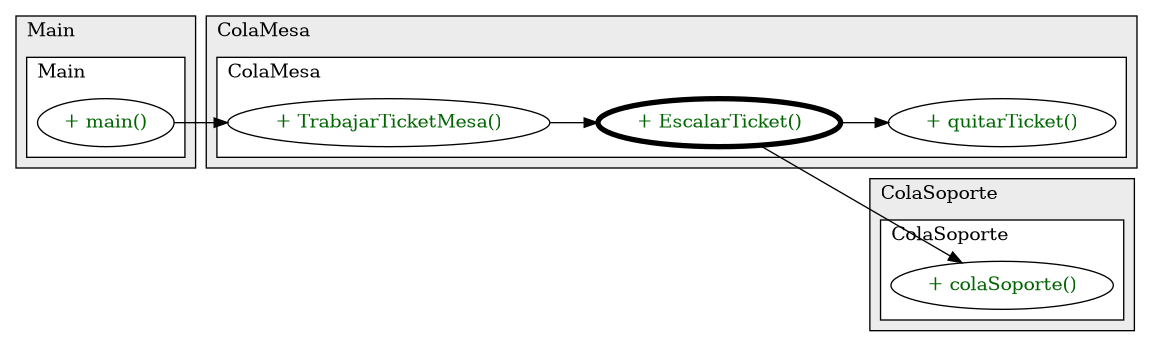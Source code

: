 @startuml

/' diagram meta data start
config=CallConfiguration;
{
  "rootMethod": "ColaMesa#EscalarTicket()",
  "projectClassification": {
    "searchMode": "OpenProject", // OpenProject, AllProjects
    "includedProjects": "",
    "pathEndKeywords": "*.impl",
    "isClientPath": "",
    "isClientName": "",
    "isTestPath": "",
    "isTestName": "",
    "isMappingPath": "",
    "isMappingName": "",
    "isDataAccessPath": "",
    "isDataAccessName": "",
    "isDataStructurePath": "",
    "isDataStructureName": "",
    "isInterfaceStructuresPath": "",
    "isInterfaceStructuresName": "",
    "isEntryPointPath": "",
    "isEntryPointName": "",
    "treatFinalFieldsAsMandatory": false
  },
  "graphRestriction": {
    "classPackageExcludeFilter": "",
    "classPackageIncludeFilter": "",
    "classNameExcludeFilter": "",
    "classNameIncludeFilter": "",
    "methodNameExcludeFilter": "",
    "methodNameIncludeFilter": "",
    "removeByInheritance": "", // inheritance/annotation based filtering is done in a second step
    "removeByAnnotation": "",
    "removeByClassPackage": "", // cleanup the graph after inheritance/annotation based filtering is done
    "removeByClassName": "",
    "cutMappings": false,
    "cutEnum": true,
    "cutTests": true,
    "cutClient": true,
    "cutDataAccess": true,
    "cutInterfaceStructures": true,
    "cutDataStructures": true,
    "cutGetterAndSetter": true,
    "cutConstructors": true
  },
  "graphTraversal": {
    "forwardDepth": 3,
    "backwardDepth": 3,
    "classPackageExcludeFilter": "",
    "classPackageIncludeFilter": "",
    "classNameExcludeFilter": "",
    "classNameIncludeFilter": "",
    "methodNameExcludeFilter": "",
    "methodNameIncludeFilter": "",
    "hideMappings": false,
    "hideDataStructures": false,
    "hidePrivateMethods": true,
    "hideInterfaceCalls": true, // indirection: implementation -> interface (is hidden) -> implementation
    "onlyShowApplicationEntryPoints": false, // root node is included
    "useMethodCallsForStructureDiagram": "ForwardOnly" // ForwardOnly, BothDirections, No
  },
  "details": {
    "aggregation": "GroupByClass", // ByClass, GroupByClass, None
    "showMethodParametersTypes": false,
    "showMethodParametersNames": false,
    "showMethodReturnType": false,
    "showPackageLevels": 2,
    "showCallOrder": false,
    "edgeMode": "MethodsOnly", // TypesOnly, MethodsOnly, TypesAndMethods, MethodsAndDirectTypeUsage
    "showDetailedClassStructure": false
  },
  "rootClass": "ColaMesa",
  "extensionCallbackMethod": "" // qualified.class.name#methodName - signature: public static String method(String)
}
diagram meta data end '/



digraph g {
    rankdir="LR"
    splines=polyline
    

'nodes 
subgraph cluster_1219410713 { 
   	label=ColaSoporte
	labeljust=l
	fillcolor="#ececec"
	style=filled
   
   subgraph cluster_1694703200 { 
   	label=ColaSoporte
	labeljust=l
	fillcolor=white
	style=filled
   
   ColaSoporte1219410713XXXcolaSoporte0[
	label="+ colaSoporte()"
	style=filled
	fillcolor=white
	tooltip="ColaSoporte

null"
	fontcolor=darkgreen
];
} 
} 

subgraph cluster_2390489 { 
   	label=Main
	labeljust=l
	fillcolor="#ececec"
	style=filled
   
   subgraph cluster_1706522830 { 
   	label=Main
	labeljust=l
	fillcolor=white
	style=filled
   
   Main2390489XXXmain1859653459[
	label="+ main()"
	style=filled
	fillcolor=white
	tooltip="Main

null"
	fontcolor=darkgreen
];
} 
} 

subgraph cluster_578206585 { 
   	label=ColaMesa
	labeljust=l
	fillcolor="#ececec"
	style=filled
   
   subgraph cluster_590551566 { 
   	label=ColaMesa
	labeljust=l
	fillcolor=white
	style=filled
   
   ColaMesa578206585XXXEscalarTicket0[
	label="+ EscalarTicket()"
	style=filled
	fillcolor=white
	tooltip="ColaMesa

null"
	penwidth=4
	fontcolor=darkgreen
];

ColaMesa578206585XXXTrabajarTicketMesa1808118735[
	label="+ TrabajarTicketMesa()"
	style=filled
	fillcolor=white
	tooltip="ColaMesa

null"
	fontcolor=darkgreen
];

ColaMesa578206585XXXquitarTicket0[
	label="+ quitarTicket()"
	style=filled
	fillcolor=white
	tooltip="ColaMesa

null"
	fontcolor=darkgreen
];
} 
} 

'edges    
ColaMesa578206585XXXEscalarTicket0 -> ColaMesa578206585XXXquitarTicket0;
ColaMesa578206585XXXEscalarTicket0 -> ColaSoporte1219410713XXXcolaSoporte0;
ColaMesa578206585XXXTrabajarTicketMesa1808118735 -> ColaMesa578206585XXXEscalarTicket0;
Main2390489XXXmain1859653459 -> ColaMesa578206585XXXTrabajarTicketMesa1808118735;
    
}
@enduml
